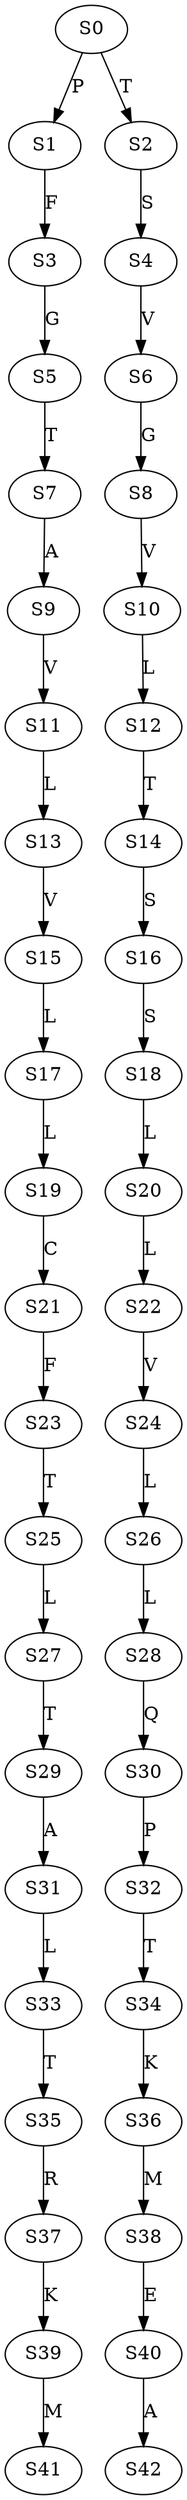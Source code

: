strict digraph  {
	S0 -> S1 [ label = P ];
	S0 -> S2 [ label = T ];
	S1 -> S3 [ label = F ];
	S2 -> S4 [ label = S ];
	S3 -> S5 [ label = G ];
	S4 -> S6 [ label = V ];
	S5 -> S7 [ label = T ];
	S6 -> S8 [ label = G ];
	S7 -> S9 [ label = A ];
	S8 -> S10 [ label = V ];
	S9 -> S11 [ label = V ];
	S10 -> S12 [ label = L ];
	S11 -> S13 [ label = L ];
	S12 -> S14 [ label = T ];
	S13 -> S15 [ label = V ];
	S14 -> S16 [ label = S ];
	S15 -> S17 [ label = L ];
	S16 -> S18 [ label = S ];
	S17 -> S19 [ label = L ];
	S18 -> S20 [ label = L ];
	S19 -> S21 [ label = C ];
	S20 -> S22 [ label = L ];
	S21 -> S23 [ label = F ];
	S22 -> S24 [ label = V ];
	S23 -> S25 [ label = T ];
	S24 -> S26 [ label = L ];
	S25 -> S27 [ label = L ];
	S26 -> S28 [ label = L ];
	S27 -> S29 [ label = T ];
	S28 -> S30 [ label = Q ];
	S29 -> S31 [ label = A ];
	S30 -> S32 [ label = P ];
	S31 -> S33 [ label = L ];
	S32 -> S34 [ label = T ];
	S33 -> S35 [ label = T ];
	S34 -> S36 [ label = K ];
	S35 -> S37 [ label = R ];
	S36 -> S38 [ label = M ];
	S37 -> S39 [ label = K ];
	S38 -> S40 [ label = E ];
	S39 -> S41 [ label = M ];
	S40 -> S42 [ label = A ];
}
